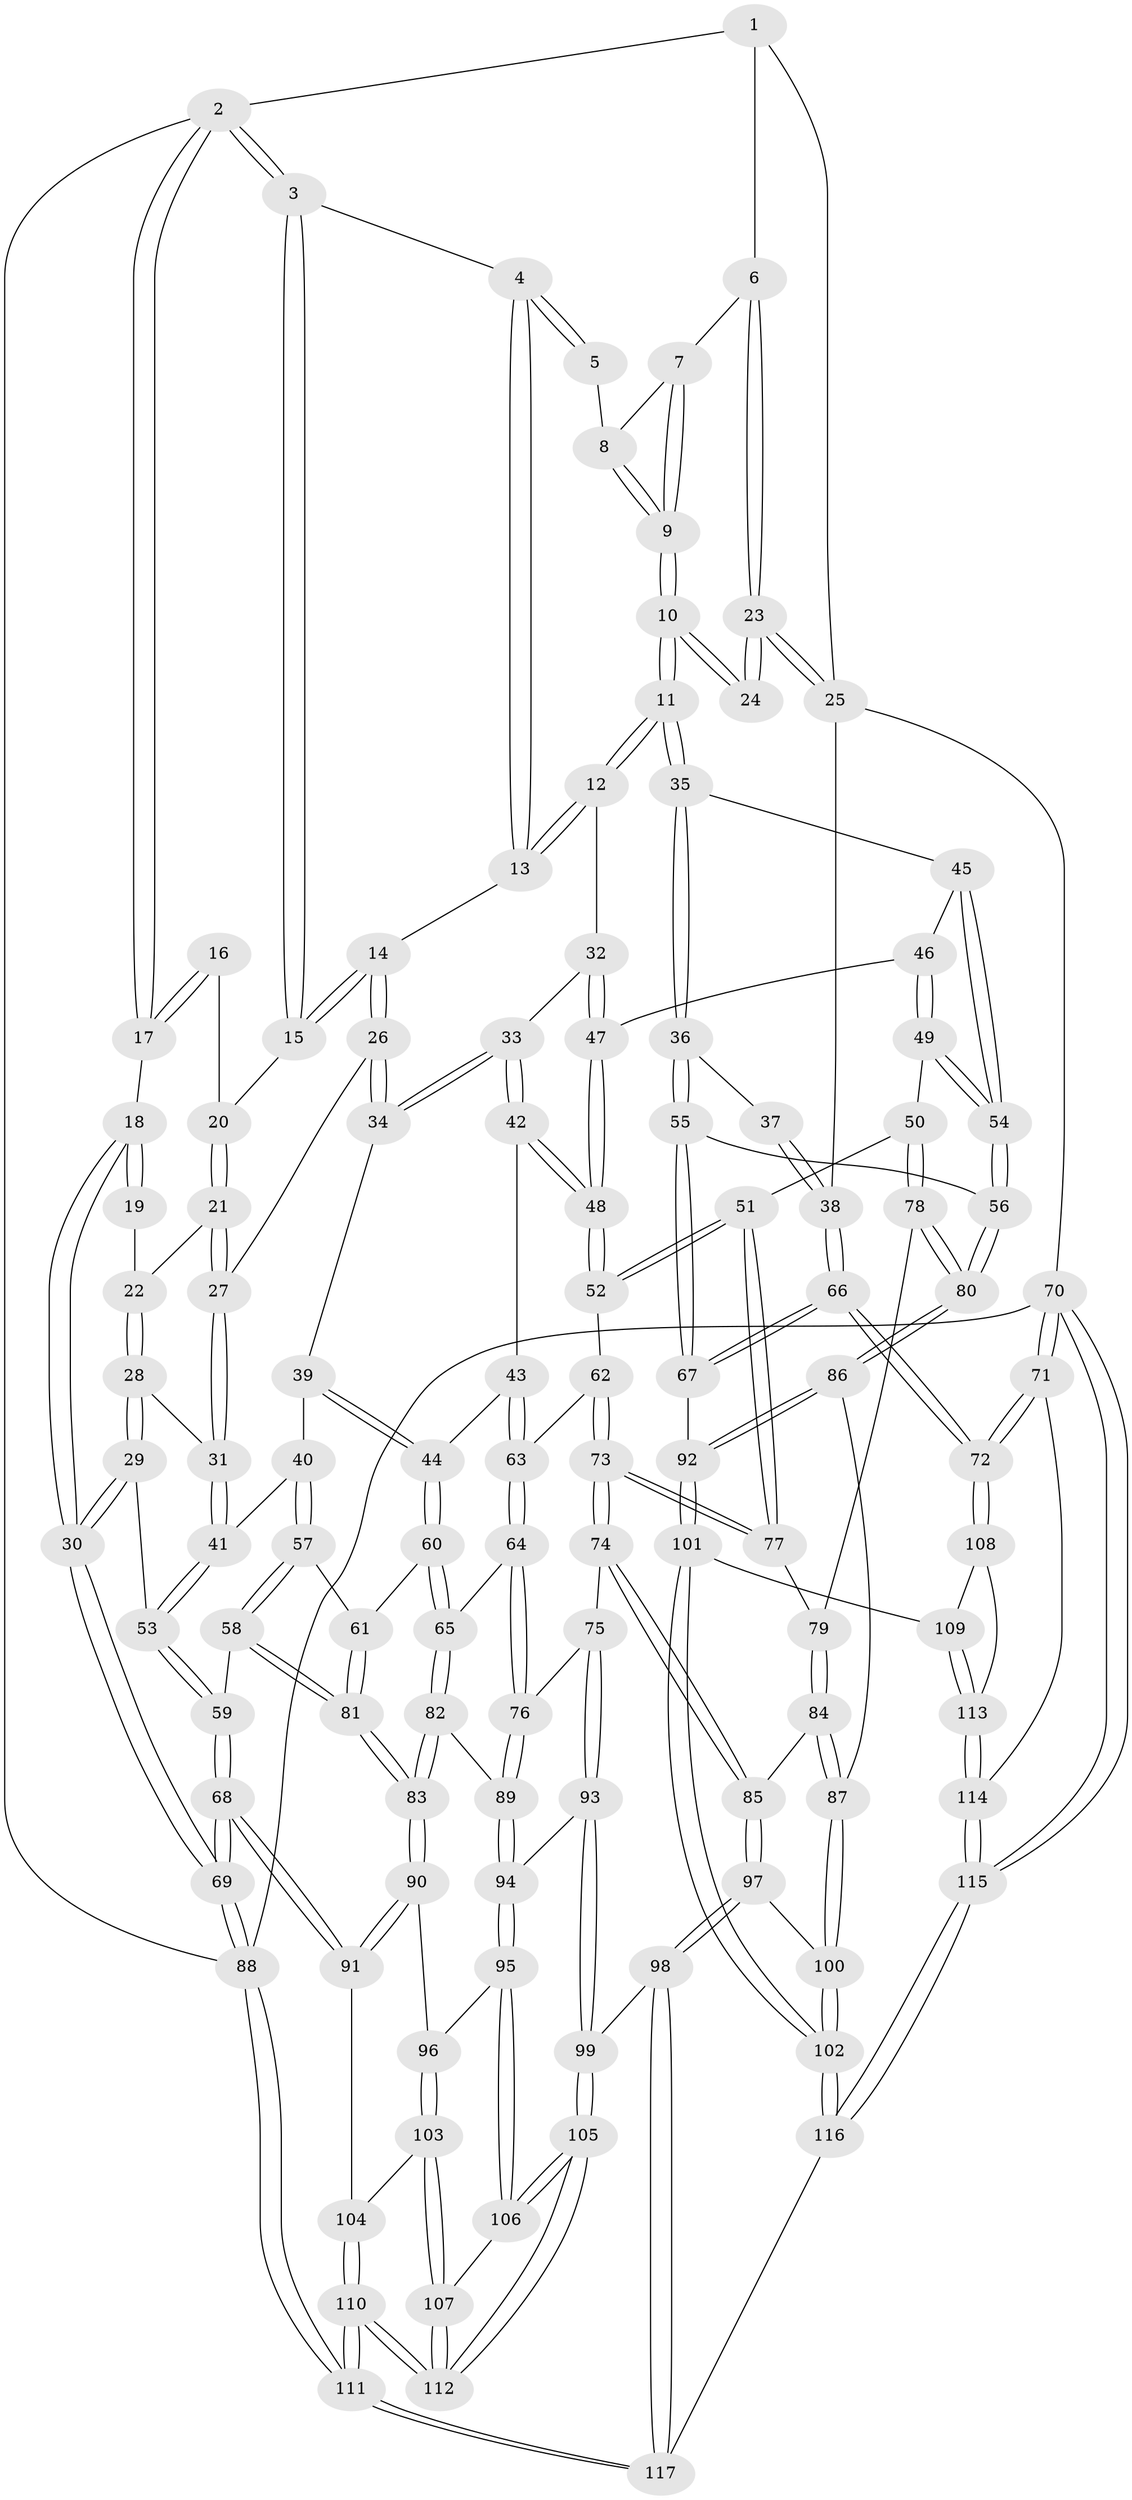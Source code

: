 // Generated by graph-tools (version 1.1) at 2025/00/03/09/25 05:00:41]
// undirected, 117 vertices, 289 edges
graph export_dot {
graph [start="1"]
  node [color=gray90,style=filled];
  1 [pos="+0.9023830368732226+0"];
  2 [pos="+0+0"];
  3 [pos="+0.2512520609154177+0"];
  4 [pos="+0.6698340649532791+0"];
  5 [pos="+0.7399553970740098+0"];
  6 [pos="+0.9966937130762651+0.14501818948323647"];
  7 [pos="+0.9488378638407412+0.13934201499937485"];
  8 [pos="+0.784217676701571+0"];
  9 [pos="+0.8422813873369119+0.2384214826675246"];
  10 [pos="+0.8164798879059643+0.29774392037245845"];
  11 [pos="+0.7810792849770242+0.3362657032577677"];
  12 [pos="+0.6872747497388987+0.2768746900453473"];
  13 [pos="+0.5935703472755172+0.10466991004424933"];
  14 [pos="+0.38061879227723905+0.20215508867871332"];
  15 [pos="+0.2549682546986395+0.12111311226925797"];
  16 [pos="+0.05629072223255861+0.10493345531626079"];
  17 [pos="+0+0"];
  18 [pos="+0+0.27217052140812525"];
  19 [pos="+0.03514454476453968+0.18052878054177157"];
  20 [pos="+0.23663349316494395+0.13151307198068432"];
  21 [pos="+0.17924546465735264+0.21092620303857018"];
  22 [pos="+0.09624728567560216+0.2733298982124388"];
  23 [pos="+1+0.19969794192948292"];
  24 [pos="+0.9869385299787221+0.26463334983828707"];
  25 [pos="+1+0.20521220731867792"];
  26 [pos="+0.38350405168836366+0.2620243090992177"];
  27 [pos="+0.2295896133637186+0.36290164403753067"];
  28 [pos="+0.05962046764329763+0.33098371743826294"];
  29 [pos="+0+0.3613753354657545"];
  30 [pos="+0+0.3985758894048208"];
  31 [pos="+0.20455608775400178+0.41289222054604924"];
  32 [pos="+0.541925560397277+0.3692463671401756"];
  33 [pos="+0.4576982605821413+0.3606947666202838"];
  34 [pos="+0.4014280955010741+0.30886739477035796"];
  35 [pos="+0.7850285276559388+0.3506378324584149"];
  36 [pos="+0.8311761352928283+0.4043588661475178"];
  37 [pos="+0.9654382970204399+0.35969079982455465"];
  38 [pos="+1+0.2992241995804072"];
  39 [pos="+0.3539644396219205+0.3850307564755028"];
  40 [pos="+0.27217533676359235+0.4593017267149771"];
  41 [pos="+0.20459122541047897+0.41298935815530735"];
  42 [pos="+0.44741236878500384+0.46886220302257864"];
  43 [pos="+0.4059529727175592+0.49335894237737277"];
  44 [pos="+0.3924422515961526+0.4984445786131661"];
  45 [pos="+0.6973758855189769+0.44268082255116553"];
  46 [pos="+0.6038475847266325+0.4455095171369095"];
  47 [pos="+0.5550601499174754+0.41332714281866767"];
  48 [pos="+0.5302827486919005+0.527966889290201"];
  49 [pos="+0.5740579777966576+0.5404503211238852"];
  50 [pos="+0.5657701514134769+0.5409217006107088"];
  51 [pos="+0.5575762378928565+0.53936436581338"];
  52 [pos="+0.5308587740007263+0.5290198478668245"];
  53 [pos="+0.13109942434206098+0.5092682752232978"];
  54 [pos="+0.6446504264841408+0.551531182833371"];
  55 [pos="+0.9111849367568963+0.5585057921191489"];
  56 [pos="+0.6778054417311975+0.6024498935337074"];
  57 [pos="+0.28844625294916526+0.5003773444225295"];
  58 [pos="+0.12643816271964728+0.5919733417067484"];
  59 [pos="+0.11974687337849911+0.5902289631703453"];
  60 [pos="+0.3348579877367491+0.5408048857438121"];
  61 [pos="+0.32751528963560406+0.5384276282862953"];
  62 [pos="+0.5095508388347851+0.55015986691054"];
  63 [pos="+0.4532139812477391+0.5612395707089873"];
  64 [pos="+0.3928347788228311+0.6026589243711226"];
  65 [pos="+0.34609024685252415+0.5589627693348997"];
  66 [pos="+1+0.7147200330975427"];
  67 [pos="+0.925579747677183+0.5716909047417329"];
  68 [pos="+0+0.6928686813742284"];
  69 [pos="+0+0.6916666154581309"];
  70 [pos="+1+1"];
  71 [pos="+1+0.832051069472978"];
  72 [pos="+1+0.733123561085075"];
  73 [pos="+0.4760864153358442+0.6378370322146263"];
  74 [pos="+0.4543703931406844+0.6735990970261165"];
  75 [pos="+0.4490425051252086+0.6729460845468991"];
  76 [pos="+0.4144179861902064+0.6466816080848946"];
  77 [pos="+0.5369289973764896+0.6176213691336369"];
  78 [pos="+0.5718712665106765+0.6362788458125399"];
  79 [pos="+0.54787231511963+0.639096876711581"];
  80 [pos="+0.653938069694668+0.7043973951780098"];
  81 [pos="+0.21756958507946733+0.6512808951324148"];
  82 [pos="+0.29982863196628623+0.6932431460308804"];
  83 [pos="+0.23083189646757538+0.6783436867255135"];
  84 [pos="+0.4898365623709771+0.695019256484321"];
  85 [pos="+0.48254460015963313+0.6939324029347476"];
  86 [pos="+0.6541165548569337+0.7146637424015707"];
  87 [pos="+0.5520795716072006+0.7213588301075017"];
  88 [pos="+0+1"];
  89 [pos="+0.3060731419788578+0.6972908643789079"];
  90 [pos="+0.22545351524431587+0.6917040187577428"];
  91 [pos="+0.08670841527077018+0.7936980888189029"];
  92 [pos="+0.6777144342441698+0.7484723382222895"];
  93 [pos="+0.37098880361291786+0.7721725448649989"];
  94 [pos="+0.33281417345826325+0.7543276991248551"];
  95 [pos="+0.27339211430109256+0.7973400184876579"];
  96 [pos="+0.2364859804903154+0.7851247675274327"];
  97 [pos="+0.46281396634047933+0.8383567895186528"];
  98 [pos="+0.441212256453202+0.8501975734039775"];
  99 [pos="+0.40558942353570665+0.8474652041062961"];
  100 [pos="+0.5200806010203332+0.8353588716787005"];
  101 [pos="+0.6922887966900865+0.7933616959380206"];
  102 [pos="+0.6327597701887255+0.8810082374905743"];
  103 [pos="+0.19804336069143116+0.8108507086491179"];
  104 [pos="+0.09738394293410095+0.8039087915742297"];
  105 [pos="+0.37000264345066985+0.8770933953291113"];
  106 [pos="+0.2810635722015133+0.8244565489811996"];
  107 [pos="+0.23777089509129534+0.8951886146833717"];
  108 [pos="+0.8968524198099941+0.786348398966427"];
  109 [pos="+0.740032488217891+0.8035347722373376"];
  110 [pos="+0.21416495892578327+1"];
  111 [pos="+0.20786368389048052+1"];
  112 [pos="+0.23647303801644315+1"];
  113 [pos="+0.7916894085890193+0.927093452889933"];
  114 [pos="+0.7947766602341015+0.9493762999176418"];
  115 [pos="+0.6301599868023516+1"];
  116 [pos="+0.6246183941414166+1"];
  117 [pos="+0.5787771617224791+1"];
  1 -- 2;
  1 -- 6;
  1 -- 25;
  2 -- 3;
  2 -- 3;
  2 -- 17;
  2 -- 17;
  2 -- 88;
  3 -- 4;
  3 -- 15;
  3 -- 15;
  4 -- 5;
  4 -- 5;
  4 -- 13;
  4 -- 13;
  5 -- 8;
  6 -- 7;
  6 -- 23;
  6 -- 23;
  7 -- 8;
  7 -- 9;
  7 -- 9;
  8 -- 9;
  8 -- 9;
  9 -- 10;
  9 -- 10;
  10 -- 11;
  10 -- 11;
  10 -- 24;
  10 -- 24;
  11 -- 12;
  11 -- 12;
  11 -- 35;
  11 -- 35;
  12 -- 13;
  12 -- 13;
  12 -- 32;
  13 -- 14;
  14 -- 15;
  14 -- 15;
  14 -- 26;
  14 -- 26;
  15 -- 20;
  16 -- 17;
  16 -- 17;
  16 -- 20;
  17 -- 18;
  18 -- 19;
  18 -- 19;
  18 -- 30;
  18 -- 30;
  19 -- 22;
  20 -- 21;
  20 -- 21;
  21 -- 22;
  21 -- 27;
  21 -- 27;
  22 -- 28;
  22 -- 28;
  23 -- 24;
  23 -- 24;
  23 -- 25;
  23 -- 25;
  25 -- 38;
  25 -- 70;
  26 -- 27;
  26 -- 34;
  26 -- 34;
  27 -- 31;
  27 -- 31;
  28 -- 29;
  28 -- 29;
  28 -- 31;
  29 -- 30;
  29 -- 30;
  29 -- 53;
  30 -- 69;
  30 -- 69;
  31 -- 41;
  31 -- 41;
  32 -- 33;
  32 -- 47;
  32 -- 47;
  33 -- 34;
  33 -- 34;
  33 -- 42;
  33 -- 42;
  34 -- 39;
  35 -- 36;
  35 -- 36;
  35 -- 45;
  36 -- 37;
  36 -- 55;
  36 -- 55;
  37 -- 38;
  37 -- 38;
  38 -- 66;
  38 -- 66;
  39 -- 40;
  39 -- 44;
  39 -- 44;
  40 -- 41;
  40 -- 57;
  40 -- 57;
  41 -- 53;
  41 -- 53;
  42 -- 43;
  42 -- 48;
  42 -- 48;
  43 -- 44;
  43 -- 63;
  43 -- 63;
  44 -- 60;
  44 -- 60;
  45 -- 46;
  45 -- 54;
  45 -- 54;
  46 -- 47;
  46 -- 49;
  46 -- 49;
  47 -- 48;
  47 -- 48;
  48 -- 52;
  48 -- 52;
  49 -- 50;
  49 -- 54;
  49 -- 54;
  50 -- 51;
  50 -- 78;
  50 -- 78;
  51 -- 52;
  51 -- 52;
  51 -- 77;
  51 -- 77;
  52 -- 62;
  53 -- 59;
  53 -- 59;
  54 -- 56;
  54 -- 56;
  55 -- 56;
  55 -- 67;
  55 -- 67;
  56 -- 80;
  56 -- 80;
  57 -- 58;
  57 -- 58;
  57 -- 61;
  58 -- 59;
  58 -- 81;
  58 -- 81;
  59 -- 68;
  59 -- 68;
  60 -- 61;
  60 -- 65;
  60 -- 65;
  61 -- 81;
  61 -- 81;
  62 -- 63;
  62 -- 73;
  62 -- 73;
  63 -- 64;
  63 -- 64;
  64 -- 65;
  64 -- 76;
  64 -- 76;
  65 -- 82;
  65 -- 82;
  66 -- 67;
  66 -- 67;
  66 -- 72;
  66 -- 72;
  67 -- 92;
  68 -- 69;
  68 -- 69;
  68 -- 91;
  68 -- 91;
  69 -- 88;
  69 -- 88;
  70 -- 71;
  70 -- 71;
  70 -- 115;
  70 -- 115;
  70 -- 88;
  71 -- 72;
  71 -- 72;
  71 -- 114;
  72 -- 108;
  72 -- 108;
  73 -- 74;
  73 -- 74;
  73 -- 77;
  73 -- 77;
  74 -- 75;
  74 -- 85;
  74 -- 85;
  75 -- 76;
  75 -- 93;
  75 -- 93;
  76 -- 89;
  76 -- 89;
  77 -- 79;
  78 -- 79;
  78 -- 80;
  78 -- 80;
  79 -- 84;
  79 -- 84;
  80 -- 86;
  80 -- 86;
  81 -- 83;
  81 -- 83;
  82 -- 83;
  82 -- 83;
  82 -- 89;
  83 -- 90;
  83 -- 90;
  84 -- 85;
  84 -- 87;
  84 -- 87;
  85 -- 97;
  85 -- 97;
  86 -- 87;
  86 -- 92;
  86 -- 92;
  87 -- 100;
  87 -- 100;
  88 -- 111;
  88 -- 111;
  89 -- 94;
  89 -- 94;
  90 -- 91;
  90 -- 91;
  90 -- 96;
  91 -- 104;
  92 -- 101;
  92 -- 101;
  93 -- 94;
  93 -- 99;
  93 -- 99;
  94 -- 95;
  94 -- 95;
  95 -- 96;
  95 -- 106;
  95 -- 106;
  96 -- 103;
  96 -- 103;
  97 -- 98;
  97 -- 98;
  97 -- 100;
  98 -- 99;
  98 -- 117;
  98 -- 117;
  99 -- 105;
  99 -- 105;
  100 -- 102;
  100 -- 102;
  101 -- 102;
  101 -- 102;
  101 -- 109;
  102 -- 116;
  102 -- 116;
  103 -- 104;
  103 -- 107;
  103 -- 107;
  104 -- 110;
  104 -- 110;
  105 -- 106;
  105 -- 106;
  105 -- 112;
  105 -- 112;
  106 -- 107;
  107 -- 112;
  107 -- 112;
  108 -- 109;
  108 -- 113;
  109 -- 113;
  109 -- 113;
  110 -- 111;
  110 -- 111;
  110 -- 112;
  110 -- 112;
  111 -- 117;
  111 -- 117;
  113 -- 114;
  113 -- 114;
  114 -- 115;
  114 -- 115;
  115 -- 116;
  115 -- 116;
  116 -- 117;
}
